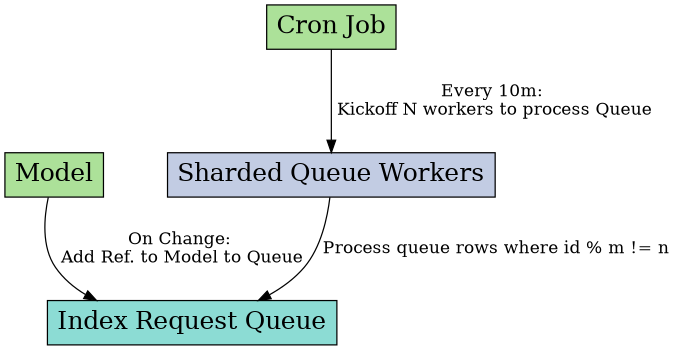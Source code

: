 digraph G {
  node [shape=box fontsize=20]
  ranksep=.75; size = "4.5,10.5";
  {
    node [fillcolor="#ACE199" style=filled]
    
    Model
    "Cron Job"
  }  

  {
    node [fillcolor="#8CDCD4" style=filled]
    "Index Request Queue"
  }


  {
    node [fillcolor="#C2CCE3" style=filled]
    "Sharded Queue Workers"
  }

  Model -> "Index Request Queue" [label="On Change:\n Add Ref. to Model to Queue"]
  "Cron Job" -> "Sharded Queue Workers" [label="Every 10m:\n Kickoff N workers to process Queue"]
  "Sharded Queue Workers" -> "Index Request Queue" [label="Process queue rows where id % m != n"]
}